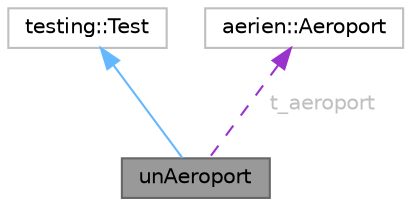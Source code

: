 digraph "unAeroport"
{
 // LATEX_PDF_SIZE
  bgcolor="transparent";
  edge [fontname=Helvetica,fontsize=10,labelfontname=Helvetica,labelfontsize=10];
  node [fontname=Helvetica,fontsize=10,shape=box,height=0.2,width=0.4];
  Node1 [id="Node000001",label="unAeroport",height=0.2,width=0.4,color="gray40", fillcolor="grey60", style="filled", fontcolor="black",tooltip="Fixture de test pour un objet Aeroport."];
  Node2 -> Node1 [id="edge1_Node000001_Node000002",dir="back",color="steelblue1",style="solid",tooltip=" "];
  Node2 [id="Node000002",label="testing::Test",height=0.2,width=0.4,color="grey75", fillcolor="white", style="filled",tooltip=" "];
  Node3 -> Node1 [id="edge2_Node000001_Node000003",dir="back",color="darkorchid3",style="dashed",tooltip=" ",label=<<TABLE CELLBORDER="0" BORDER="0"><TR><TD VALIGN="top" ALIGN="LEFT" CELLPADDING="1" CELLSPACING="0">t_aeroport</TD></TR>
</TABLE>> ,fontcolor="grey" ];
  Node3 [id="Node000003",label="aerien::Aeroport",height=0.2,width=0.4,color="grey75", fillcolor="white", style="filled",URL="$classaerien_1_1_aeroport.html",tooltip=" "];
}
